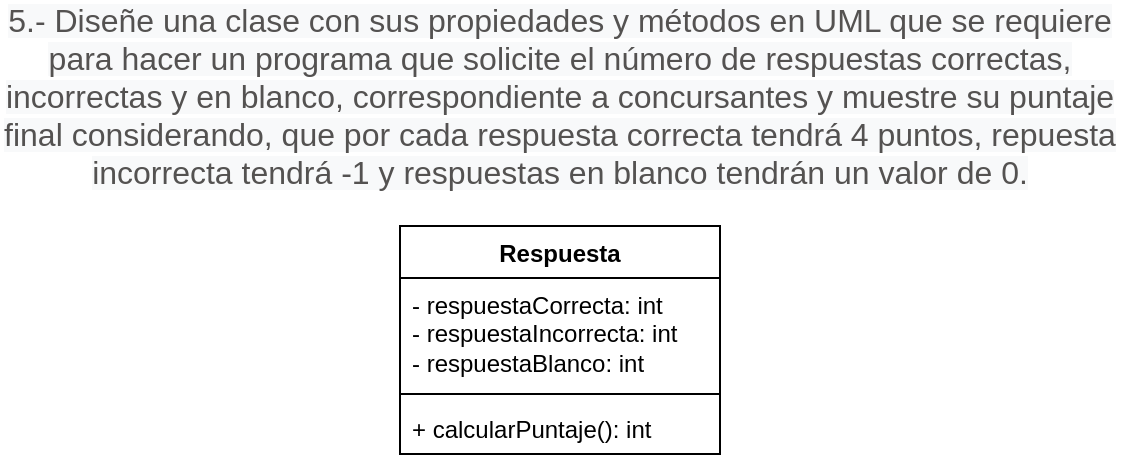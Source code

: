 <mxfile>
    <diagram name="Página-1" id="STGIiY4N2E5MWR8QpmQc">
        <mxGraphModel dx="532" dy="169" grid="1" gridSize="10" guides="1" tooltips="1" connect="1" arrows="1" fold="1" page="1" pageScale="1" pageWidth="1920" pageHeight="1200" math="0" shadow="0">
            <root>
                <mxCell id="0"/>
                <mxCell id="1" parent="0"/>
                <mxCell id="H6XGp5ZVkBw9FCRIqlWj-1" value="&lt;font style=&quot;vertical-align: inherit;&quot;&gt;&lt;font style=&quot;vertical-align: inherit;&quot;&gt;Respuesta&lt;/font&gt;&lt;/font&gt;" style="swimlane;fontStyle=1;align=center;verticalAlign=top;childLayout=stackLayout;horizontal=1;startSize=26;horizontalStack=0;resizeParent=1;resizeParentMax=0;resizeLast=0;collapsible=1;marginBottom=0;whiteSpace=wrap;html=1;" parent="1" vertex="1">
                    <mxGeometry x="490" y="200" width="160" height="114" as="geometry"/>
                </mxCell>
                <mxCell id="H6XGp5ZVkBw9FCRIqlWj-2" value="&lt;font style=&quot;vertical-align: inherit;&quot;&gt;&lt;font style=&quot;vertical-align: inherit;&quot;&gt;- respuestaCorrecta: int&lt;/font&gt;&lt;/font&gt;&lt;div&gt;&lt;font style=&quot;vertical-align: inherit;&quot;&gt;&lt;font style=&quot;vertical-align: inherit;&quot;&gt;&lt;font style=&quot;vertical-align: inherit;&quot;&gt;&lt;font style=&quot;vertical-align: inherit;&quot;&gt;- respuestaIncorrecta: int&lt;/font&gt;&lt;/font&gt;&lt;/font&gt;&lt;/font&gt;&lt;/div&gt;&lt;div&gt;&lt;font style=&quot;vertical-align: inherit;&quot;&gt;&lt;font style=&quot;vertical-align: inherit;&quot;&gt;&lt;font style=&quot;vertical-align: inherit;&quot;&gt;&lt;font style=&quot;vertical-align: inherit;&quot;&gt;&lt;font style=&quot;vertical-align: inherit;&quot;&gt;&lt;font style=&quot;vertical-align: inherit;&quot;&gt;- respuestaBlanco: int&lt;/font&gt;&lt;/font&gt;&lt;/font&gt;&lt;/font&gt;&lt;/font&gt;&lt;/font&gt;&lt;/div&gt;" style="text;strokeColor=none;fillColor=none;align=left;verticalAlign=top;spacingLeft=4;spacingRight=4;overflow=hidden;rotatable=0;points=[[0,0.5],[1,0.5]];portConstraint=eastwest;whiteSpace=wrap;html=1;" parent="H6XGp5ZVkBw9FCRIqlWj-1" vertex="1">
                    <mxGeometry y="26" width="160" height="54" as="geometry"/>
                </mxCell>
                <mxCell id="H6XGp5ZVkBw9FCRIqlWj-3" value="" style="line;strokeWidth=1;fillColor=none;align=left;verticalAlign=middle;spacingTop=-1;spacingLeft=3;spacingRight=3;rotatable=0;labelPosition=right;points=[];portConstraint=eastwest;strokeColor=inherit;" parent="H6XGp5ZVkBw9FCRIqlWj-1" vertex="1">
                    <mxGeometry y="80" width="160" height="8" as="geometry"/>
                </mxCell>
                <mxCell id="H6XGp5ZVkBw9FCRIqlWj-4" value="&lt;font style=&quot;vertical-align: inherit;&quot;&gt;&lt;font style=&quot;vertical-align: inherit;&quot;&gt;&lt;font style=&quot;vertical-align: inherit;&quot;&gt;&lt;font style=&quot;vertical-align: inherit;&quot;&gt;+ calcularPuntaje(): int&lt;/font&gt;&lt;/font&gt;&lt;/font&gt;&lt;/font&gt;" style="text;strokeColor=none;fillColor=none;align=left;verticalAlign=top;spacingLeft=4;spacingRight=4;overflow=hidden;rotatable=0;points=[[0,0.5],[1,0.5]];portConstraint=eastwest;whiteSpace=wrap;html=1;" parent="H6XGp5ZVkBw9FCRIqlWj-1" vertex="1">
                    <mxGeometry y="88" width="160" height="26" as="geometry"/>
                </mxCell>
                <mxCell id="2" value="&lt;span style=&quot;color: rgb(84, 82, 81); font-family: Montserrat, Arial, Helvetica, sans-serif; font-size: 16px; text-align: left; background-color: rgb(248, 249, 250);&quot;&gt;5.- Diseñe una clase con sus propiedades y métodos en UML que se requiere para hacer un programa que solicite el número de respuestas correctas, incorrectas y en blanco, correspondiente a concursantes y muestre su puntaje final considerando, que por cada respuesta correcta tendrá 4 puntos, repuesta incorrecta tendrá -1 y respuestas en blanco tendrán un valor de 0.&lt;/span&gt;" style="text;html=1;strokeColor=none;fillColor=none;align=center;verticalAlign=middle;whiteSpace=wrap;rounded=0;" vertex="1" parent="1">
                    <mxGeometry x="290" y="100" width="560" height="70" as="geometry"/>
                </mxCell>
            </root>
        </mxGraphModel>
    </diagram>
</mxfile>